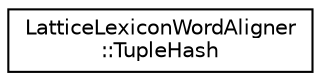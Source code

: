 digraph "Graphical Class Hierarchy"
{
  edge [fontname="Helvetica",fontsize="10",labelfontname="Helvetica",labelfontsize="10"];
  node [fontname="Helvetica",fontsize="10",shape=record];
  rankdir="LR";
  Node0 [label="LatticeLexiconWordAligner\l::TupleHash",height=0.2,width=0.4,color="black", fillcolor="white", style="filled",URL="$structkaldi_1_1LatticeLexiconWordAligner_1_1TupleHash.html"];
}
